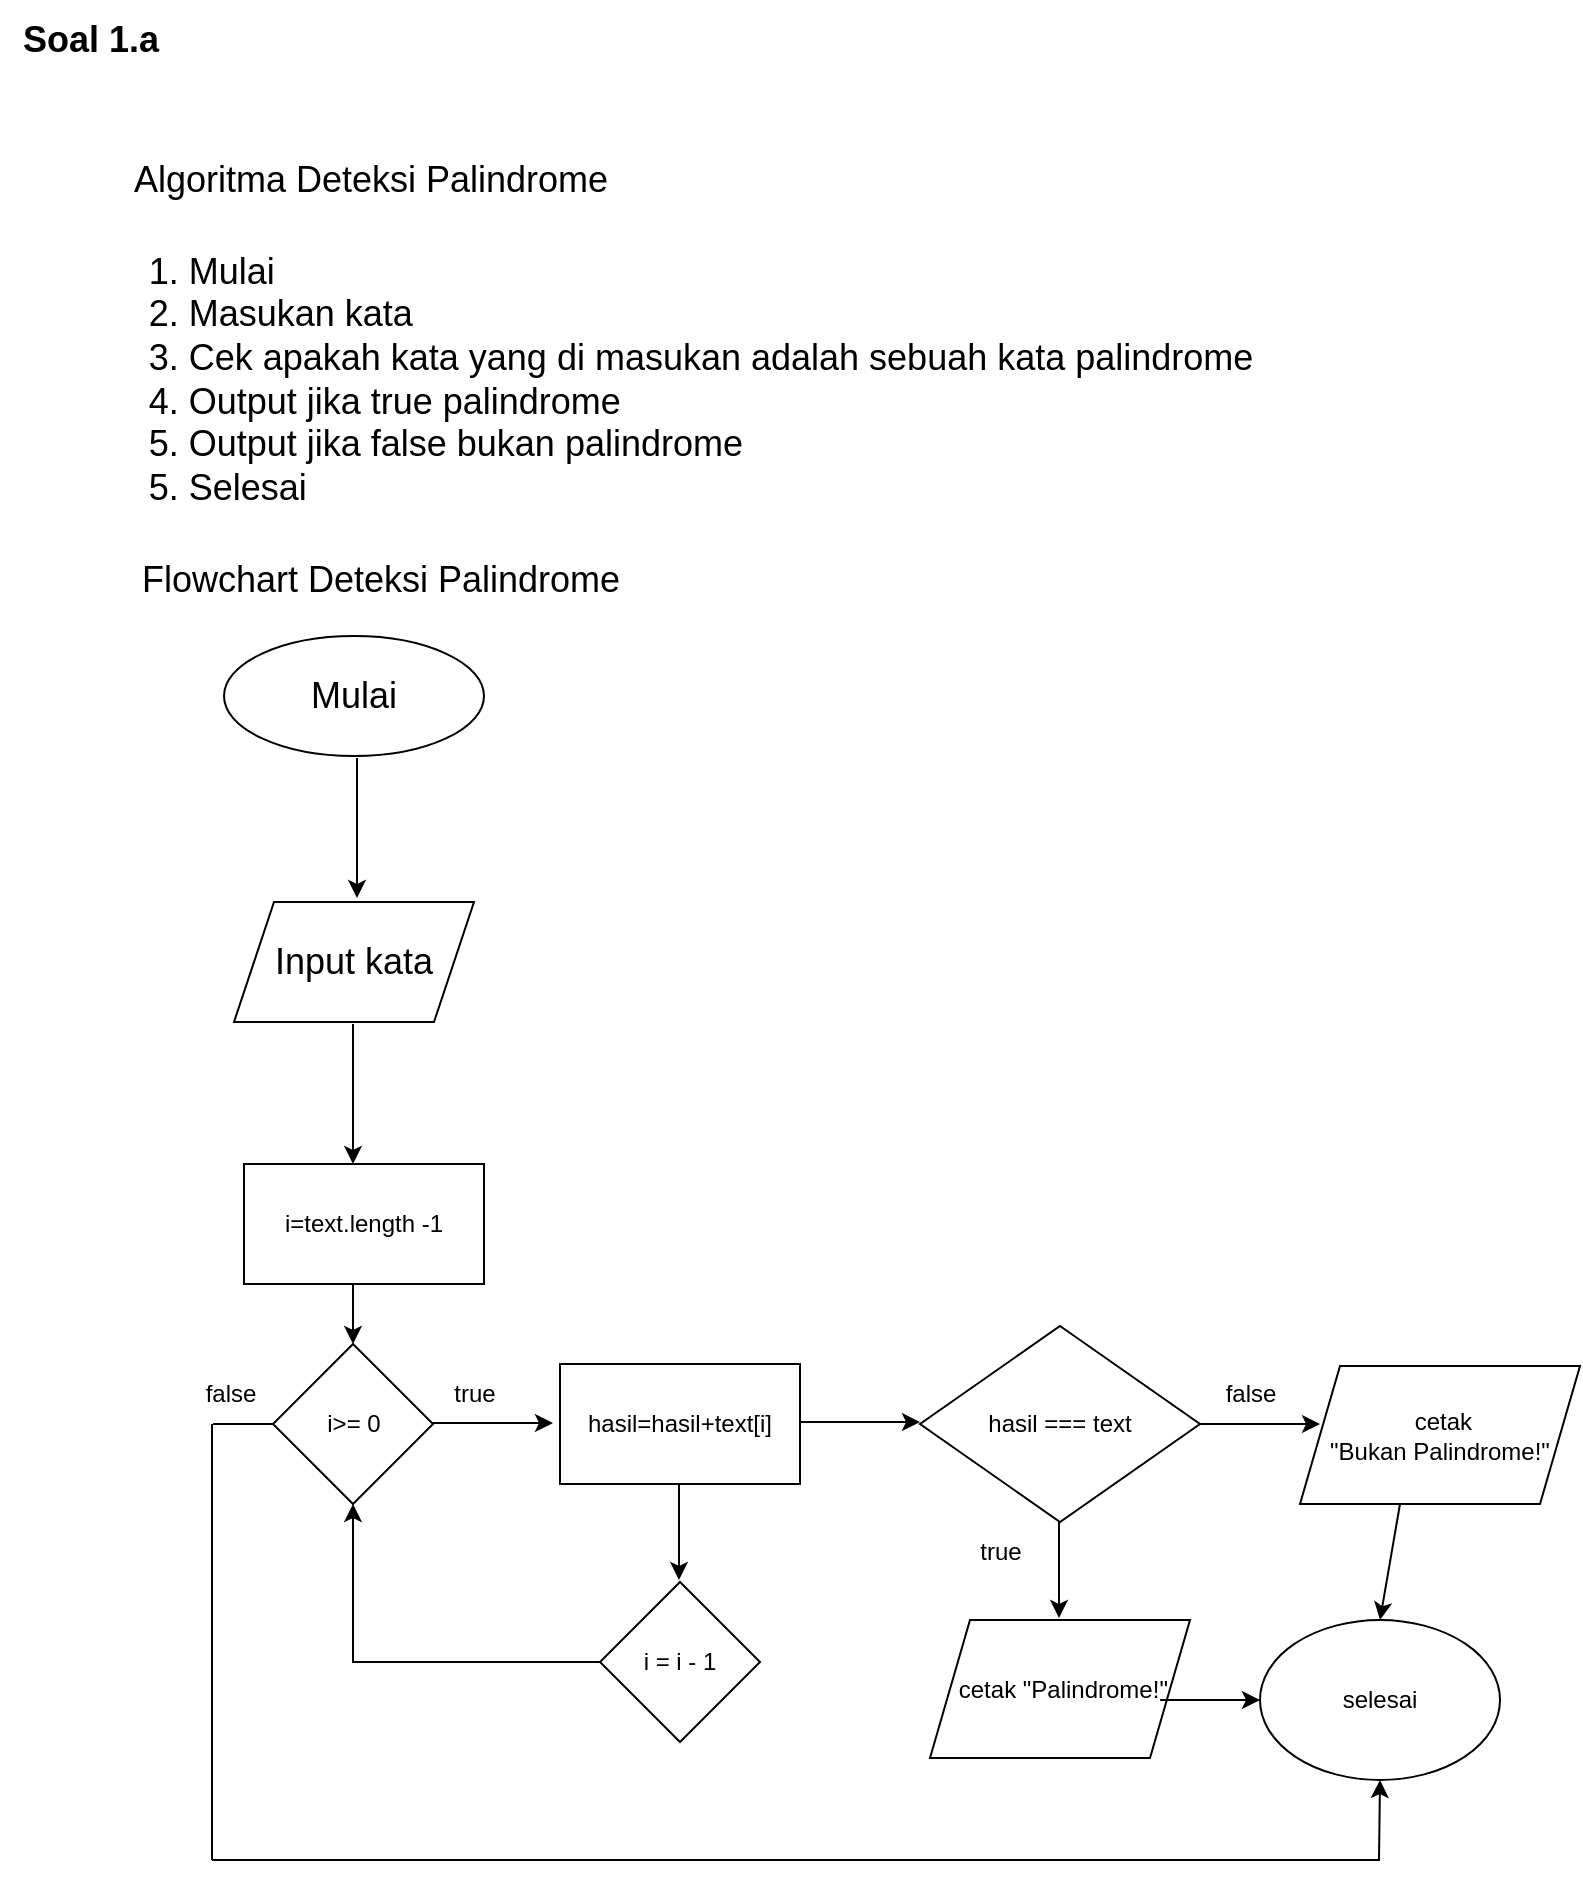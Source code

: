 <mxfile version="20.5.3" type="device" pages="2"><diagram id="C5RBs43oDa-KdzZeNtuy" name="Page-1"><mxGraphModel dx="2840" dy="1300" grid="1" gridSize="10" guides="1" tooltips="1" connect="1" arrows="1" fold="1" page="1" pageScale="1" pageWidth="827" pageHeight="1169" math="0" shadow="0"><root><mxCell id="WIyWlLk6GJQsqaUBKTNV-0"/><mxCell id="WIyWlLk6GJQsqaUBKTNV-1" parent="WIyWlLk6GJQsqaUBKTNV-0"/><mxCell id="e5jybvbJEZzEdlDLGudL-0" value="&lt;font style=&quot;font-size: 18px;&quot;&gt;&lt;b&gt;Soal 1.a&lt;/b&gt;&lt;/font&gt;" style="text;html=1;align=center;verticalAlign=middle;resizable=0;points=[];autosize=1;strokeColor=none;fillColor=none;" parent="WIyWlLk6GJQsqaUBKTNV-1" vertex="1"><mxGeometry x="20" y="10" width="90" height="40" as="geometry"/></mxCell><mxCell id="e5jybvbJEZzEdlDLGudL-1" value="&lt;font style=&quot;font-size: 18px;&quot;&gt;Algoritma Deteksi Palindrome&lt;/font&gt;" style="text;html=1;align=center;verticalAlign=middle;resizable=0;points=[];autosize=1;strokeColor=none;fillColor=none;fontSize=18;" parent="WIyWlLk6GJQsqaUBKTNV-1" vertex="1"><mxGeometry x="75" y="80" width="260" height="40" as="geometry"/></mxCell><mxCell id="e5jybvbJEZzEdlDLGudL-2" value="Mulai" style="ellipse;whiteSpace=wrap;html=1;fontSize=18;" parent="WIyWlLk6GJQsqaUBKTNV-1" vertex="1"><mxGeometry x="132" y="328" width="130" height="60" as="geometry"/></mxCell><mxCell id="e5jybvbJEZzEdlDLGudL-3" value="" style="endArrow=classic;html=1;rounded=0;fontSize=18;" parent="WIyWlLk6GJQsqaUBKTNV-1" edge="1"><mxGeometry width="50" height="50" relative="1" as="geometry"><mxPoint x="198.5" y="389" as="sourcePoint"/><mxPoint x="198.5" y="459" as="targetPoint"/></mxGeometry></mxCell><mxCell id="e5jybvbJEZzEdlDLGudL-4" value="&lt;div style=&quot;text-align: left;&quot;&gt;&lt;span style=&quot;background-color: initial;&quot;&gt;1. Mulai&lt;/span&gt;&lt;/div&gt;&lt;div style=&quot;text-align: left;&quot;&gt;&lt;span style=&quot;background-color: initial;&quot;&gt;2. Masukan kata&lt;/span&gt;&lt;/div&gt;&lt;div style=&quot;text-align: left;&quot;&gt;&lt;span style=&quot;background-color: initial;&quot;&gt;3. Cek apakah kata yang di masukan adalah sebuah kata palindrome&lt;/span&gt;&lt;/div&gt;&lt;div style=&quot;text-align: left;&quot;&gt;&lt;span style=&quot;background-color: initial;&quot;&gt;4. Output jika true palindrome&lt;/span&gt;&lt;/div&gt;&lt;div style=&quot;text-align: left;&quot;&gt;5. Output jika false bukan palindrome&lt;/div&gt;&lt;div style=&quot;text-align: left;&quot;&gt;&lt;span style=&quot;background-color: initial;&quot;&gt;5. Selesai&lt;/span&gt;&lt;/div&gt;" style="text;html=1;align=center;verticalAlign=middle;resizable=0;points=[];autosize=1;strokeColor=none;fillColor=none;fontSize=18;" parent="WIyWlLk6GJQsqaUBKTNV-1" vertex="1"><mxGeometry x="80" y="130" width="580" height="140" as="geometry"/></mxCell><mxCell id="e5jybvbJEZzEdlDLGudL-5" value="&lt;font style=&quot;font-size: 18px;&quot;&gt;Flowchart Deteksi Palindrome&lt;/font&gt;" style="text;html=1;align=center;verticalAlign=middle;resizable=0;points=[];autosize=1;strokeColor=none;fillColor=none;fontSize=6;" parent="WIyWlLk6GJQsqaUBKTNV-1" vertex="1"><mxGeometry x="80" y="280" width="260" height="40" as="geometry"/></mxCell><mxCell id="e5jybvbJEZzEdlDLGudL-6" value="Input kata" style="shape=parallelogram;perimeter=parallelogramPerimeter;whiteSpace=wrap;html=1;fixedSize=1;fontSize=18;" parent="WIyWlLk6GJQsqaUBKTNV-1" vertex="1"><mxGeometry x="137" y="461" width="120" height="60" as="geometry"/></mxCell><mxCell id="u6jwciUoIhOO3Y9GRGiT-0" value="" style="endArrow=classic;html=1;rounded=0;" parent="WIyWlLk6GJQsqaUBKTNV-1" edge="1"><mxGeometry width="50" height="50" relative="1" as="geometry"><mxPoint x="196.5" y="522" as="sourcePoint"/><mxPoint x="196.5" y="592" as="targetPoint"/></mxGeometry></mxCell><mxCell id="u6jwciUoIhOO3Y9GRGiT-1" value="i=text.length -1" style="rounded=0;whiteSpace=wrap;html=1;" parent="WIyWlLk6GJQsqaUBKTNV-1" vertex="1"><mxGeometry x="142" y="592" width="120" height="60" as="geometry"/></mxCell><mxCell id="pgfPPSlPKDsSDGta-8Ix-0" value="" style="endArrow=classic;html=1;rounded=0;" edge="1" parent="WIyWlLk6GJQsqaUBKTNV-1" target="pgfPPSlPKDsSDGta-8Ix-1"><mxGeometry width="50" height="50" relative="1" as="geometry"><mxPoint x="196.5" y="652" as="sourcePoint"/><mxPoint x="196.5" y="722" as="targetPoint"/></mxGeometry></mxCell><mxCell id="pgfPPSlPKDsSDGta-8Ix-1" value="i&amp;gt;= 0" style="rhombus;whiteSpace=wrap;html=1;" vertex="1" parent="WIyWlLk6GJQsqaUBKTNV-1"><mxGeometry x="156.5" y="682" width="80" height="80" as="geometry"/></mxCell><mxCell id="pgfPPSlPKDsSDGta-8Ix-5" value="true" style="text;html=1;align=center;verticalAlign=middle;resizable=0;points=[];autosize=1;strokeColor=none;fillColor=none;" vertex="1" parent="WIyWlLk6GJQsqaUBKTNV-1"><mxGeometry x="236.5" y="692" width="40" height="30" as="geometry"/></mxCell><mxCell id="pgfPPSlPKDsSDGta-8Ix-6" value="false" style="text;html=1;align=center;verticalAlign=middle;resizable=0;points=[];autosize=1;strokeColor=none;fillColor=none;" vertex="1" parent="WIyWlLk6GJQsqaUBKTNV-1"><mxGeometry x="110" y="692" width="50" height="30" as="geometry"/></mxCell><mxCell id="pgfPPSlPKDsSDGta-8Ix-8" value="hasil=hasil+text[i]" style="rounded=0;whiteSpace=wrap;html=1;" vertex="1" parent="WIyWlLk6GJQsqaUBKTNV-1"><mxGeometry x="300" y="692" width="120" height="60" as="geometry"/></mxCell><mxCell id="pgfPPSlPKDsSDGta-8Ix-9" value="" style="endArrow=classic;html=1;rounded=0;" edge="1" parent="WIyWlLk6GJQsqaUBKTNV-1"><mxGeometry width="50" height="50" relative="1" as="geometry"><mxPoint x="359.5" y="752" as="sourcePoint"/><mxPoint x="359.5" y="800" as="targetPoint"/></mxGeometry></mxCell><mxCell id="pgfPPSlPKDsSDGta-8Ix-18" style="edgeStyle=orthogonalEdgeStyle;rounded=0;orthogonalLoop=1;jettySize=auto;html=1;exitX=0;exitY=0.5;exitDx=0;exitDy=0;entryX=0.5;entryY=1;entryDx=0;entryDy=0;" edge="1" parent="WIyWlLk6GJQsqaUBKTNV-1" source="pgfPPSlPKDsSDGta-8Ix-10" target="pgfPPSlPKDsSDGta-8Ix-1"><mxGeometry relative="1" as="geometry"/></mxCell><mxCell id="pgfPPSlPKDsSDGta-8Ix-10" value="i = i - 1" style="rhombus;whiteSpace=wrap;html=1;" vertex="1" parent="WIyWlLk6GJQsqaUBKTNV-1"><mxGeometry x="320" y="801" width="80" height="80" as="geometry"/></mxCell><mxCell id="pgfPPSlPKDsSDGta-8Ix-11" value="" style="endArrow=classic;html=1;rounded=0;" edge="1" parent="WIyWlLk6GJQsqaUBKTNV-1"><mxGeometry width="50" height="50" relative="1" as="geometry"><mxPoint x="236.5" y="721.5" as="sourcePoint"/><mxPoint x="296.5" y="721.5" as="targetPoint"/></mxGeometry></mxCell><mxCell id="pgfPPSlPKDsSDGta-8Ix-20" value="" style="endArrow=classic;html=1;rounded=0;" edge="1" parent="WIyWlLk6GJQsqaUBKTNV-1"><mxGeometry width="50" height="50" relative="1" as="geometry"><mxPoint x="420" y="721" as="sourcePoint"/><mxPoint x="480" y="721" as="targetPoint"/></mxGeometry></mxCell><mxCell id="pgfPPSlPKDsSDGta-8Ix-21" value="hasil === text" style="rhombus;whiteSpace=wrap;html=1;" vertex="1" parent="WIyWlLk6GJQsqaUBKTNV-1"><mxGeometry x="480" y="673" width="140" height="98" as="geometry"/></mxCell><mxCell id="pgfPPSlPKDsSDGta-8Ix-22" value="" style="endArrow=classic;html=1;rounded=0;" edge="1" parent="WIyWlLk6GJQsqaUBKTNV-1"><mxGeometry width="50" height="50" relative="1" as="geometry"><mxPoint x="549.5" y="771" as="sourcePoint"/><mxPoint x="549.5" y="819" as="targetPoint"/></mxGeometry></mxCell><mxCell id="pgfPPSlPKDsSDGta-8Ix-23" value="true" style="text;html=1;align=center;verticalAlign=middle;resizable=0;points=[];autosize=1;strokeColor=none;fillColor=none;" vertex="1" parent="WIyWlLk6GJQsqaUBKTNV-1"><mxGeometry x="500" y="771" width="40" height="30" as="geometry"/></mxCell><mxCell id="pgfPPSlPKDsSDGta-8Ix-24" value="false" style="text;html=1;align=center;verticalAlign=middle;resizable=0;points=[];autosize=1;strokeColor=none;fillColor=none;" vertex="1" parent="WIyWlLk6GJQsqaUBKTNV-1"><mxGeometry x="620" y="692" width="50" height="30" as="geometry"/></mxCell><mxCell id="pgfPPSlPKDsSDGta-8Ix-25" value="" style="endArrow=classic;html=1;rounded=0;" edge="1" parent="WIyWlLk6GJQsqaUBKTNV-1"><mxGeometry width="50" height="50" relative="1" as="geometry"><mxPoint x="620" y="722" as="sourcePoint"/><mxPoint x="680" y="722" as="targetPoint"/></mxGeometry></mxCell><mxCell id="pgfPPSlPKDsSDGta-8Ix-26" value="&amp;nbsp;cetak &quot;Palindrome!&quot;" style="shape=parallelogram;perimeter=parallelogramPerimeter;whiteSpace=wrap;html=1;fixedSize=1;" vertex="1" parent="WIyWlLk6GJQsqaUBKTNV-1"><mxGeometry x="485" y="820" width="130" height="69" as="geometry"/></mxCell><mxCell id="pgfPPSlPKDsSDGta-8Ix-27" value="" style="endArrow=classic;html=1;rounded=0;entryX=0;entryY=0.5;entryDx=0;entryDy=0;exitX=0.885;exitY=0.58;exitDx=0;exitDy=0;exitPerimeter=0;" edge="1" parent="WIyWlLk6GJQsqaUBKTNV-1" source="pgfPPSlPKDsSDGta-8Ix-26" target="pgfPPSlPKDsSDGta-8Ix-29"><mxGeometry width="50" height="50" relative="1" as="geometry"><mxPoint x="610" y="860" as="sourcePoint"/><mxPoint x="660" y="859.5" as="targetPoint"/></mxGeometry></mxCell><mxCell id="pgfPPSlPKDsSDGta-8Ix-28" value="&amp;nbsp;cetak &lt;br&gt;&quot;Bukan Palindrome!&quot;" style="shape=parallelogram;perimeter=parallelogramPerimeter;whiteSpace=wrap;html=1;fixedSize=1;" vertex="1" parent="WIyWlLk6GJQsqaUBKTNV-1"><mxGeometry x="670" y="693" width="140" height="69" as="geometry"/></mxCell><mxCell id="pgfPPSlPKDsSDGta-8Ix-29" value="selesai" style="ellipse;whiteSpace=wrap;html=1;" vertex="1" parent="WIyWlLk6GJQsqaUBKTNV-1"><mxGeometry x="650" y="820" width="120" height="80" as="geometry"/></mxCell><mxCell id="pgfPPSlPKDsSDGta-8Ix-31" value="" style="endArrow=classic;html=1;rounded=0;entryX=0.5;entryY=0;entryDx=0;entryDy=0;" edge="1" parent="WIyWlLk6GJQsqaUBKTNV-1" target="pgfPPSlPKDsSDGta-8Ix-29"><mxGeometry width="50" height="50" relative="1" as="geometry"><mxPoint x="720" y="762" as="sourcePoint"/><mxPoint x="720" y="810" as="targetPoint"/></mxGeometry></mxCell><mxCell id="pgfPPSlPKDsSDGta-8Ix-38" value="" style="endArrow=none;html=1;rounded=0;" edge="1" parent="WIyWlLk6GJQsqaUBKTNV-1"><mxGeometry width="50" height="50" relative="1" as="geometry"><mxPoint x="126" y="940" as="sourcePoint"/><mxPoint x="126" y="722" as="targetPoint"/></mxGeometry></mxCell><mxCell id="pgfPPSlPKDsSDGta-8Ix-39" value="" style="endArrow=none;html=1;rounded=0;" edge="1" parent="WIyWlLk6GJQsqaUBKTNV-1"><mxGeometry width="50" height="50" relative="1" as="geometry"><mxPoint x="126.5" y="722" as="sourcePoint"/><mxPoint x="156.5" y="722" as="targetPoint"/></mxGeometry></mxCell><mxCell id="pgfPPSlPKDsSDGta-8Ix-40" value="" style="endArrow=none;html=1;rounded=0;" edge="1" parent="WIyWlLk6GJQsqaUBKTNV-1"><mxGeometry width="50" height="50" relative="1" as="geometry"><mxPoint x="126" y="940" as="sourcePoint"/><mxPoint x="710" y="940" as="targetPoint"/></mxGeometry></mxCell><mxCell id="pgfPPSlPKDsSDGta-8Ix-41" value="" style="endArrow=classic;html=1;rounded=0;entryX=0.5;entryY=1;entryDx=0;entryDy=0;" edge="1" parent="WIyWlLk6GJQsqaUBKTNV-1" target="pgfPPSlPKDsSDGta-8Ix-29"><mxGeometry width="50" height="50" relative="1" as="geometry"><mxPoint x="709.5" y="940" as="sourcePoint"/><mxPoint x="709.5" y="910" as="targetPoint"/></mxGeometry></mxCell></root></mxGraphModel></diagram><diagram id="b8IDdgo_xZQs38Urglvp" name="Halaman-2"><mxGraphModel dx="2324" dy="1064" grid="1" gridSize="10" guides="1" tooltips="1" connect="1" arrows="1" fold="1" page="1" pageScale="1" pageWidth="827" pageHeight="1169" math="0" shadow="0"><root><mxCell id="0"/><mxCell id="1" parent="0"/><mxCell id="qFtCV7fvaVmuGk9DHPn5-1" value="&lt;font style=&quot;font-size: 18px;&quot;&gt;&lt;b&gt;Soal 1.b&lt;/b&gt;&lt;/font&gt;" style="text;html=1;align=center;verticalAlign=middle;resizable=0;points=[];autosize=1;strokeColor=none;fillColor=none;" parent="1" vertex="1"><mxGeometry x="20" y="10" width="90" height="40" as="geometry"/></mxCell><mxCell id="qFtCV7fvaVmuGk9DHPn5-2" value="&lt;font style=&quot;font-size: 18px;&quot;&gt;Algoritma Mengubah Konsonan&lt;/font&gt;" style="text;html=1;align=center;verticalAlign=middle;resizable=0;points=[];autosize=1;strokeColor=none;fillColor=none;fontSize=18;" parent="1" vertex="1"><mxGeometry x="65" y="80" width="280" height="40" as="geometry"/></mxCell><mxCell id="qFtCV7fvaVmuGk9DHPn5-5" value="&lt;div style=&quot;text-align: left;&quot;&gt;&lt;span style=&quot;background-color: initial;&quot;&gt;1. Mulai&lt;/span&gt;&lt;/div&gt;&lt;div style=&quot;text-align: left;&quot;&gt;&lt;span style=&quot;background-color: initial;&quot;&gt;2. Masukan kata&lt;/span&gt;&lt;/div&gt;&lt;div style=&quot;text-align: left;&quot;&gt;&lt;span style=&quot;background-color: initial;&quot;&gt;3. Cek apakah kata yang di masukan terdapat huruf a&lt;/span&gt;&lt;/div&gt;&lt;div style=&quot;text-align: left;&quot;&gt;&lt;span style=&quot;background-color: initial;&quot;&gt;4. Output jika true ubah huruf a menjadi huruf o&lt;/span&gt;&lt;/div&gt;&lt;div style=&quot;text-align: left;&quot;&gt;&lt;span style=&quot;background-color: initial;&quot;&gt;5. Output jika false tampilkan kata awal&lt;/span&gt;&lt;/div&gt;&lt;div style=&quot;text-align: left;&quot;&gt;&lt;span style=&quot;background-color: initial;&quot;&gt;5. Selesai&lt;/span&gt;&lt;/div&gt;" style="text;html=1;align=center;verticalAlign=middle;resizable=0;points=[];autosize=1;strokeColor=none;fillColor=none;fontSize=18;" parent="1" vertex="1"><mxGeometry x="145" y="130" width="450" height="140" as="geometry"/></mxCell><mxCell id="fMbY6uI6X2KPUgr4M177-31" value="Mulai" style="ellipse;whiteSpace=wrap;html=1;fontSize=18;" vertex="1" parent="1"><mxGeometry x="142" y="338" width="130" height="60" as="geometry"/></mxCell><mxCell id="fMbY6uI6X2KPUgr4M177-32" value="" style="endArrow=classic;html=1;rounded=0;fontSize=18;" edge="1" parent="1"><mxGeometry width="50" height="50" relative="1" as="geometry"><mxPoint x="208.5" y="399" as="sourcePoint"/><mxPoint x="208.5" y="469" as="targetPoint"/></mxGeometry></mxCell><mxCell id="fMbY6uI6X2KPUgr4M177-33" value="&lt;font style=&quot;font-size: 18px;&quot;&gt;Flowchart Mengubah konsonan&lt;/font&gt;" style="text;html=1;align=center;verticalAlign=middle;resizable=0;points=[];autosize=1;strokeColor=none;fillColor=none;fontSize=6;" vertex="1" parent="1"><mxGeometry x="85" y="290" width="270" height="40" as="geometry"/></mxCell><mxCell id="fMbY6uI6X2KPUgr4M177-34" value="Input kata" style="shape=parallelogram;perimeter=parallelogramPerimeter;whiteSpace=wrap;html=1;fixedSize=1;fontSize=18;" vertex="1" parent="1"><mxGeometry x="147" y="471" width="120" height="60" as="geometry"/></mxCell><mxCell id="fMbY6uI6X2KPUgr4M177-35" value="" style="endArrow=classic;html=1;rounded=0;" edge="1" parent="1"><mxGeometry width="50" height="50" relative="1" as="geometry"><mxPoint x="206.5" y="532" as="sourcePoint"/><mxPoint x="206.5" y="602" as="targetPoint"/></mxGeometry></mxCell><mxCell id="fMbY6uI6X2KPUgr4M177-36" value="i = 0" style="rounded=0;whiteSpace=wrap;html=1;" vertex="1" parent="1"><mxGeometry x="152" y="602" width="120" height="60" as="geometry"/></mxCell><mxCell id="fMbY6uI6X2KPUgr4M177-37" value="" style="endArrow=classic;html=1;rounded=0;" edge="1" parent="1" target="fMbY6uI6X2KPUgr4M177-38"><mxGeometry width="50" height="50" relative="1" as="geometry"><mxPoint x="206.5" y="662" as="sourcePoint"/><mxPoint x="206.5" y="732" as="targetPoint"/></mxGeometry></mxCell><mxCell id="fMbY6uI6X2KPUgr4M177-38" value="i &amp;lt; &lt;br&gt;text.length" style="rhombus;whiteSpace=wrap;html=1;" vertex="1" parent="1"><mxGeometry x="166.5" y="692" width="80" height="80" as="geometry"/></mxCell><mxCell id="fMbY6uI6X2KPUgr4M177-39" value="true" style="text;html=1;align=center;verticalAlign=middle;resizable=0;points=[];autosize=1;strokeColor=none;fillColor=none;" vertex="1" parent="1"><mxGeometry x="246.5" y="702" width="40" height="30" as="geometry"/></mxCell><mxCell id="fMbY6uI6X2KPUgr4M177-40" value="false" style="text;html=1;align=center;verticalAlign=middle;resizable=0;points=[];autosize=1;strokeColor=none;fillColor=none;" vertex="1" parent="1"><mxGeometry x="120" y="702" width="50" height="30" as="geometry"/></mxCell><mxCell id="fMbY6uI6X2KPUgr4M177-41" value="hasil =hasil+text[i]" style="rounded=0;whiteSpace=wrap;html=1;" vertex="1" parent="1"><mxGeometry x="310" y="702" width="120" height="60" as="geometry"/></mxCell><mxCell id="fMbY6uI6X2KPUgr4M177-42" value="" style="endArrow=classic;html=1;rounded=0;" edge="1" parent="1"><mxGeometry width="50" height="50" relative="1" as="geometry"><mxPoint x="369.5" y="762" as="sourcePoint"/><mxPoint x="369.5" y="810" as="targetPoint"/></mxGeometry></mxCell><mxCell id="fMbY6uI6X2KPUgr4M177-43" style="edgeStyle=orthogonalEdgeStyle;rounded=0;orthogonalLoop=1;jettySize=auto;html=1;exitX=0;exitY=0.5;exitDx=0;exitDy=0;entryX=0.5;entryY=1;entryDx=0;entryDy=0;" edge="1" parent="1" source="fMbY6uI6X2KPUgr4M177-44" target="fMbY6uI6X2KPUgr4M177-38"><mxGeometry relative="1" as="geometry"/></mxCell><mxCell id="fMbY6uI6X2KPUgr4M177-44" value="i = i + 1" style="rhombus;whiteSpace=wrap;html=1;" vertex="1" parent="1"><mxGeometry x="330" y="811" width="80" height="80" as="geometry"/></mxCell><mxCell id="fMbY6uI6X2KPUgr4M177-45" value="" style="endArrow=classic;html=1;rounded=0;" edge="1" parent="1"><mxGeometry width="50" height="50" relative="1" as="geometry"><mxPoint x="246.5" y="731.5" as="sourcePoint"/><mxPoint x="306.5" y="731.5" as="targetPoint"/></mxGeometry></mxCell><mxCell id="fMbY6uI6X2KPUgr4M177-46" value="" style="endArrow=classic;html=1;rounded=0;" edge="1" parent="1"><mxGeometry width="50" height="50" relative="1" as="geometry"><mxPoint x="430" y="731" as="sourcePoint"/><mxPoint x="490" y="731" as="targetPoint"/></mxGeometry></mxCell><mxCell id="fMbY6uI6X2KPUgr4M177-47" value="hasil[i] === &quot;a&quot;" style="rhombus;whiteSpace=wrap;html=1;" vertex="1" parent="1"><mxGeometry x="490" y="683" width="140" height="98" as="geometry"/></mxCell><mxCell id="fMbY6uI6X2KPUgr4M177-48" value="" style="endArrow=classic;html=1;rounded=0;" edge="1" parent="1"><mxGeometry width="50" height="50" relative="1" as="geometry"><mxPoint x="559.5" y="781" as="sourcePoint"/><mxPoint x="559.5" y="829" as="targetPoint"/></mxGeometry></mxCell><mxCell id="fMbY6uI6X2KPUgr4M177-49" value="true" style="text;html=1;align=center;verticalAlign=middle;resizable=0;points=[];autosize=1;strokeColor=none;fillColor=none;" vertex="1" parent="1"><mxGeometry x="510" y="781" width="40" height="30" as="geometry"/></mxCell><mxCell id="fMbY6uI6X2KPUgr4M177-50" value="false" style="text;html=1;align=center;verticalAlign=middle;resizable=0;points=[];autosize=1;strokeColor=none;fillColor=none;" vertex="1" parent="1"><mxGeometry x="630" y="702" width="50" height="30" as="geometry"/></mxCell><mxCell id="fMbY6uI6X2KPUgr4M177-51" value="" style="endArrow=classic;html=1;rounded=0;" edge="1" parent="1"><mxGeometry width="50" height="50" relative="1" as="geometry"><mxPoint x="630" y="732" as="sourcePoint"/><mxPoint x="690" y="732" as="targetPoint"/></mxGeometry></mxCell><mxCell id="fMbY6uI6X2KPUgr4M177-53" value="" style="endArrow=classic;html=1;rounded=0;entryX=0;entryY=0.5;entryDx=0;entryDy=0;exitX=0.885;exitY=0.58;exitDx=0;exitDy=0;exitPerimeter=0;" edge="1" parent="1" target="fMbY6uI6X2KPUgr4M177-55"><mxGeometry width="50" height="50" relative="1" as="geometry"><mxPoint x="610.05" y="870.02" as="sourcePoint"/><mxPoint x="670" y="869.5" as="targetPoint"/></mxGeometry></mxCell><mxCell id="fMbY6uI6X2KPUgr4M177-55" value="selesai" style="ellipse;whiteSpace=wrap;html=1;" vertex="1" parent="1"><mxGeometry x="660" y="830" width="120" height="80" as="geometry"/></mxCell><mxCell id="fMbY6uI6X2KPUgr4M177-56" value="" style="endArrow=classic;html=1;rounded=0;entryX=0.5;entryY=0;entryDx=0;entryDy=0;" edge="1" parent="1" target="fMbY6uI6X2KPUgr4M177-55"><mxGeometry width="50" height="50" relative="1" as="geometry"><mxPoint x="730" y="772" as="sourcePoint"/><mxPoint x="730" y="820" as="targetPoint"/></mxGeometry></mxCell><mxCell id="fMbY6uI6X2KPUgr4M177-57" value="" style="endArrow=none;html=1;rounded=0;" edge="1" parent="1"><mxGeometry width="50" height="50" relative="1" as="geometry"><mxPoint x="136" y="950" as="sourcePoint"/><mxPoint x="136" y="732" as="targetPoint"/></mxGeometry></mxCell><mxCell id="fMbY6uI6X2KPUgr4M177-58" value="" style="endArrow=none;html=1;rounded=0;" edge="1" parent="1"><mxGeometry width="50" height="50" relative="1" as="geometry"><mxPoint x="136.5" y="732" as="sourcePoint"/><mxPoint x="166.5" y="732" as="targetPoint"/></mxGeometry></mxCell><mxCell id="fMbY6uI6X2KPUgr4M177-59" value="" style="endArrow=none;html=1;rounded=0;" edge="1" parent="1"><mxGeometry width="50" height="50" relative="1" as="geometry"><mxPoint x="136" y="950" as="sourcePoint"/><mxPoint x="720" y="950" as="targetPoint"/></mxGeometry></mxCell><mxCell id="fMbY6uI6X2KPUgr4M177-60" value="" style="endArrow=classic;html=1;rounded=0;entryX=0.5;entryY=1;entryDx=0;entryDy=0;" edge="1" parent="1" target="fMbY6uI6X2KPUgr4M177-55"><mxGeometry width="50" height="50" relative="1" as="geometry"><mxPoint x="719.5" y="950" as="sourcePoint"/><mxPoint x="719.5" y="920" as="targetPoint"/></mxGeometry></mxCell><mxCell id="fMbY6uI6X2KPUgr4M177-61" value="hasil =hasil+&quot;o&quot;" style="rounded=0;whiteSpace=wrap;html=1;" vertex="1" parent="1"><mxGeometry x="500" y="831" width="120" height="60" as="geometry"/></mxCell><mxCell id="fMbY6uI6X2KPUgr4M177-62" value="hasil =hasil+text[i]" style="rounded=0;whiteSpace=wrap;html=1;" vertex="1" parent="1"><mxGeometry x="690" y="712" width="120" height="60" as="geometry"/></mxCell></root></mxGraphModel></diagram></mxfile>